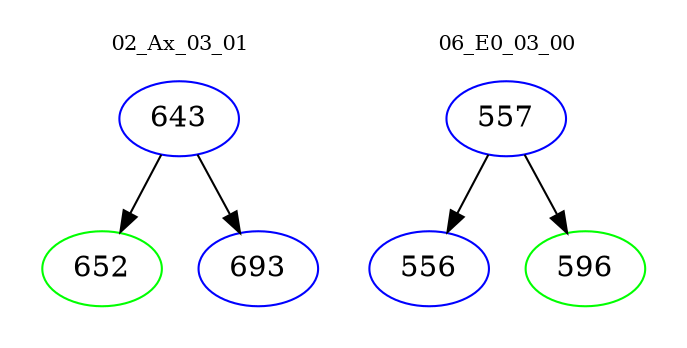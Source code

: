 digraph{
subgraph cluster_0 {
color = white
label = "02_Ax_03_01";
fontsize=10;
T0_643 [label="643", color="blue"]
T0_643 -> T0_652 [color="black"]
T0_652 [label="652", color="green"]
T0_643 -> T0_693 [color="black"]
T0_693 [label="693", color="blue"]
}
subgraph cluster_1 {
color = white
label = "06_E0_03_00";
fontsize=10;
T1_557 [label="557", color="blue"]
T1_557 -> T1_556 [color="black"]
T1_556 [label="556", color="blue"]
T1_557 -> T1_596 [color="black"]
T1_596 [label="596", color="green"]
}
}
